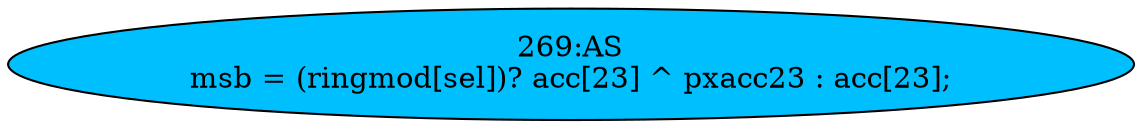 strict digraph "" {
	node [label="\N"];
	"269:AS"	 [ast="<pyverilog.vparser.ast.Assign object at 0x7f5d489c5110>",
		def_var="['msb']",
		fillcolor=deepskyblue,
		label="269:AS
msb = (ringmod[sel])? acc[23] ^ pxacc23 : acc[23];",
		statements="[]",
		style=filled,
		typ=Assign,
		use_var="['ringmod', 'sel', 'acc', 'pxacc23', 'acc']"];
}
